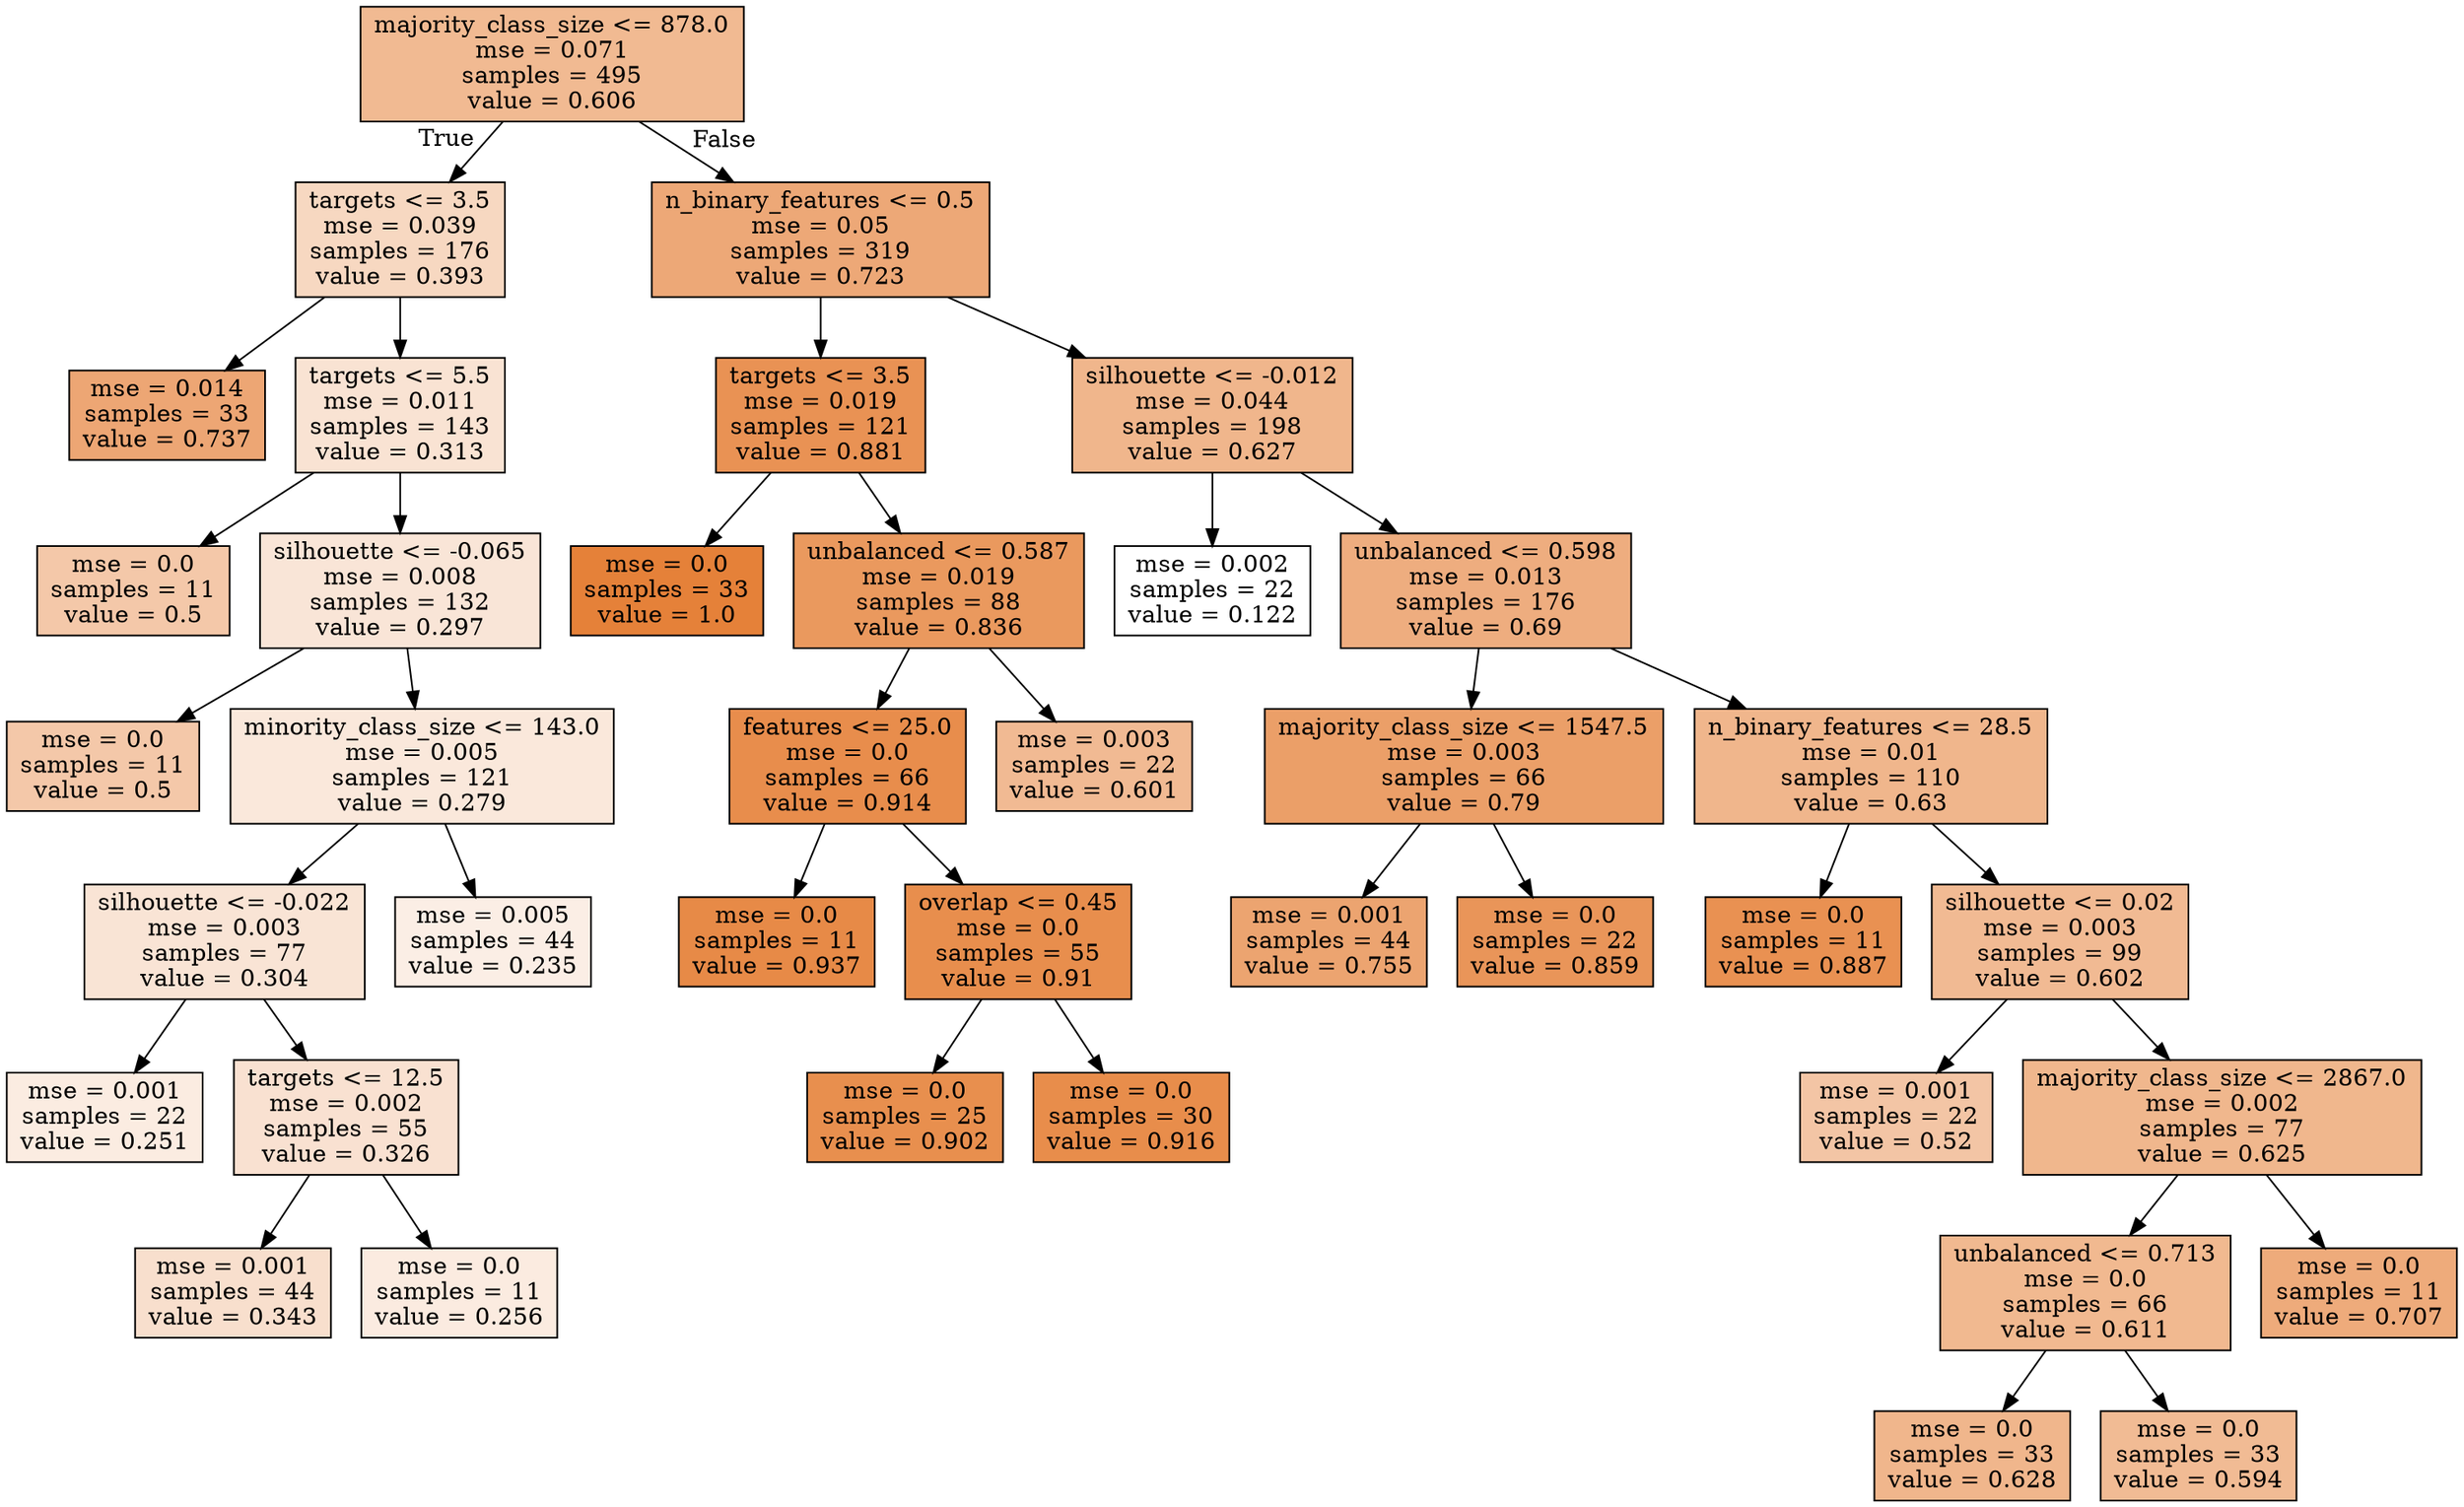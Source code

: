 digraph Tree {
node [shape=box, style="filled", color="black"] ;
0 [label="majority_class_size <= 878.0\nmse = 0.071\nsamples = 495\nvalue = 0.606", fillcolor="#e581398c"] ;
1 [label="targets <= 3.5\nmse = 0.039\nsamples = 176\nvalue = 0.393", fillcolor="#e581394f"] ;
0 -> 1 [labeldistance=2.5, labelangle=45, headlabel="True"] ;
2 [label="mse = 0.014\nsamples = 33\nvalue = 0.737", fillcolor="#e58139b3"] ;
1 -> 2 ;
3 [label="targets <= 5.5\nmse = 0.011\nsamples = 143\nvalue = 0.313", fillcolor="#e5813938"] ;
1 -> 3 ;
4 [label="mse = 0.0\nsamples = 11\nvalue = 0.5", fillcolor="#e581396e"] ;
3 -> 4 ;
5 [label="silhouette <= -0.065\nmse = 0.008\nsamples = 132\nvalue = 0.297", fillcolor="#e5813933"] ;
3 -> 5 ;
6 [label="mse = 0.0\nsamples = 11\nvalue = 0.5", fillcolor="#e581396e"] ;
5 -> 6 ;
7 [label="minority_class_size <= 143.0\nmse = 0.005\nsamples = 121\nvalue = 0.279", fillcolor="#e581392e"] ;
5 -> 7 ;
8 [label="silhouette <= -0.022\nmse = 0.003\nsamples = 77\nvalue = 0.304", fillcolor="#e5813935"] ;
7 -> 8 ;
9 [label="mse = 0.001\nsamples = 22\nvalue = 0.251", fillcolor="#e5813926"] ;
8 -> 9 ;
10 [label="targets <= 12.5\nmse = 0.002\nsamples = 55\nvalue = 0.326", fillcolor="#e581393b"] ;
8 -> 10 ;
11 [label="mse = 0.001\nsamples = 44\nvalue = 0.343", fillcolor="#e5813940"] ;
10 -> 11 ;
12 [label="mse = 0.0\nsamples = 11\nvalue = 0.256", fillcolor="#e5813927"] ;
10 -> 12 ;
13 [label="mse = 0.005\nsamples = 44\nvalue = 0.235", fillcolor="#e5813921"] ;
7 -> 13 ;
14 [label="n_binary_features <= 0.5\nmse = 0.05\nsamples = 319\nvalue = 0.723", fillcolor="#e58139af"] ;
0 -> 14 [labeldistance=2.5, labelangle=-45, headlabel="False"] ;
15 [label="targets <= 3.5\nmse = 0.019\nsamples = 121\nvalue = 0.881", fillcolor="#e58139dc"] ;
14 -> 15 ;
16 [label="mse = 0.0\nsamples = 33\nvalue = 1.0", fillcolor="#e58139ff"] ;
15 -> 16 ;
17 [label="unbalanced <= 0.587\nmse = 0.019\nsamples = 88\nvalue = 0.836", fillcolor="#e58139cf"] ;
15 -> 17 ;
18 [label="features <= 25.0\nmse = 0.0\nsamples = 66\nvalue = 0.914", fillcolor="#e58139e6"] ;
17 -> 18 ;
19 [label="mse = 0.0\nsamples = 11\nvalue = 0.937", fillcolor="#e58139ed"] ;
18 -> 19 ;
20 [label="overlap <= 0.45\nmse = 0.0\nsamples = 55\nvalue = 0.91", fillcolor="#e58139e5"] ;
18 -> 20 ;
21 [label="mse = 0.0\nsamples = 25\nvalue = 0.902", fillcolor="#e58139e3"] ;
20 -> 21 ;
22 [label="mse = 0.0\nsamples = 30\nvalue = 0.916", fillcolor="#e58139e7"] ;
20 -> 22 ;
23 [label="mse = 0.003\nsamples = 22\nvalue = 0.601", fillcolor="#e581398b"] ;
17 -> 23 ;
24 [label="silhouette <= -0.012\nmse = 0.044\nsamples = 198\nvalue = 0.627", fillcolor="#e5813993"] ;
14 -> 24 ;
25 [label="mse = 0.002\nsamples = 22\nvalue = 0.122", fillcolor="#e5813900"] ;
24 -> 25 ;
26 [label="unbalanced <= 0.598\nmse = 0.013\nsamples = 176\nvalue = 0.69", fillcolor="#e58139a5"] ;
24 -> 26 ;
27 [label="majority_class_size <= 1547.5\nmse = 0.003\nsamples = 66\nvalue = 0.79", fillcolor="#e58139c2"] ;
26 -> 27 ;
28 [label="mse = 0.001\nsamples = 44\nvalue = 0.755", fillcolor="#e58139b8"] ;
27 -> 28 ;
29 [label="mse = 0.0\nsamples = 22\nvalue = 0.859", fillcolor="#e58139d6"] ;
27 -> 29 ;
30 [label="n_binary_features <= 28.5\nmse = 0.01\nsamples = 110\nvalue = 0.63", fillcolor="#e5813994"] ;
26 -> 30 ;
31 [label="mse = 0.0\nsamples = 11\nvalue = 0.887", fillcolor="#e58139de"] ;
30 -> 31 ;
32 [label="silhouette <= 0.02\nmse = 0.003\nsamples = 99\nvalue = 0.602", fillcolor="#e581398b"] ;
30 -> 32 ;
33 [label="mse = 0.001\nsamples = 22\nvalue = 0.52", fillcolor="#e5813974"] ;
32 -> 33 ;
34 [label="majority_class_size <= 2867.0\nmse = 0.002\nsamples = 77\nvalue = 0.625", fillcolor="#e5813992"] ;
32 -> 34 ;
35 [label="unbalanced <= 0.713\nmse = 0.0\nsamples = 66\nvalue = 0.611", fillcolor="#e581398e"] ;
34 -> 35 ;
36 [label="mse = 0.0\nsamples = 33\nvalue = 0.628", fillcolor="#e5813993"] ;
35 -> 36 ;
37 [label="mse = 0.0\nsamples = 33\nvalue = 0.594", fillcolor="#e5813989"] ;
35 -> 37 ;
38 [label="mse = 0.0\nsamples = 11\nvalue = 0.707", fillcolor="#e58139aa"] ;
34 -> 38 ;
}